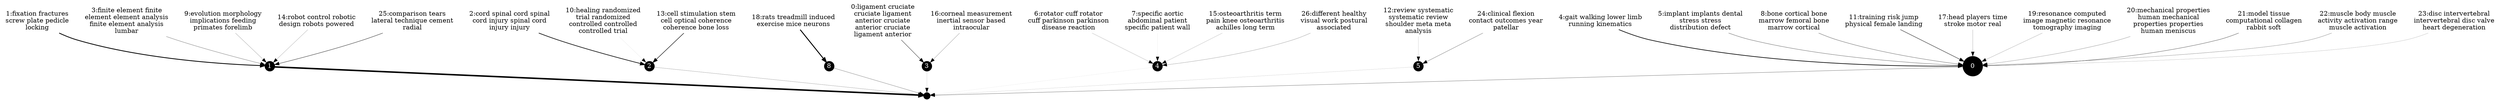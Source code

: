 strict digraph {
	node [shape=point];
	n1_0 -> n2_0 [penwidth=0.40];
	n0_4 -> n1_0 [penwidth=1.35];
	n0_5 -> n1_0 [penwidth=0.45];
	n0_8 -> n1_0 [penwidth=0.45];
	n0_11 -> n1_0 [penwidth=0.71];
	n0_17 -> n1_0 [penwidth=0.23];
	n0_19 -> n1_0 [penwidth=0.21];
	n0_20 -> n1_0 [penwidth=0.28];
	n0_21 -> n1_0 [penwidth=0.48];
	n0_22 -> n1_0 [penwidth=0.31];
	n0_23 -> n1_0 [penwidth=0.16];
	n1_1 -> n2_0 [penwidth=3.26];
	n0_1 -> n1_1 [penwidth=1.69];
	n0_3 -> n1_1 [penwidth=0.37];
	n0_9 -> n1_1 [penwidth=0.25];
	n0_14 -> n1_1 [penwidth=0.21];
	n0_25 -> n1_1 [penwidth=0.64];
	n1_2 -> n2_0 [penwidth=0.24];
	n0_2 -> n1_2 [penwidth=1.30];
	n0_10 -> n1_2 [penwidth=0.05];
	n0_13 -> n1_2 [penwidth=0.97];
	n0_18 -> n1_8 [penwidth=1.97];
	n1_3 -> n2_0 [penwidth=0.12];
	n0_0 -> n1_3 [penwidth=0.64];
	n0_16 -> n1_3 [penwidth=0.27];
	n1_4 -> n2_0 [penwidth=0.04];
	n0_6 -> n1_4 [penwidth=0.18];
	n0_7 -> n1_4 [penwidth=0.04];
	n0_15 -> n1_4 [penwidth=0.17];
	n0_26 -> n1_4 [penwidth=0.25];
	n1_5 -> n2_0 [penwidth=0.11];
	n0_12 -> n1_5 [penwidth=0.13];
	n0_24 -> n1_5 [penwidth=0.37];
	n1_8 -> n2_0 [penwidth=0.33];
	n1_0 [shape=circle,margin="0,0",style=filled,fillcolor=black,fontcolor=white,height=0.60,label="0"]
	n0_4 [label="4:gait walking lower limb
running kinematics",shape=none,fontcolor="black"]
	n0_5 [label="5:implant implants dental
stress stress
distribution defect",shape=none,fontcolor="black"]
	n0_8 [label="8:bone cortical bone
marrow femoral bone
marrow cortical",shape=none,fontcolor="black"]
	n0_11 [label="11:training risk jump
physical female landing",shape=none,fontcolor="black"]
	n0_17 [label="17:head players time
stroke motor real",shape=none,fontcolor="black"]
	n0_19 [label="19:resonance computed
image magnetic resonance
tomography imaging",shape=none,fontcolor="black"]
	n0_20 [label="20:mechanical properties
human mechanical
properties properties
human meniscus",shape=none,fontcolor="black"]
	n0_21 [label="21:model tissue
computational collagen
rabbit soft",shape=none,fontcolor="black"]
	n0_22 [label="22:muscle body muscle
activity activation range
muscle activation",shape=none,fontcolor="black"]
	n0_23 [label="23:disc intervertebral
intervertebral disc valve
heart degeneration",shape=none,fontcolor="black"]
	n1_1 [shape=circle,margin="0,0",style=filled,fillcolor=black,fontcolor=white,height=0.25,label="1"]
	n0_1 [label="1:fixation fractures
screw plate pedicle
locking",shape=none,fontcolor="black"]
	n0_3 [label="3:finite element finite
element element analysis
finite element analysis
lumbar",shape=none,fontcolor="black"]
	n0_9 [label="9:evolution morphology
implications feeding
primates forelimb",shape=none,fontcolor="black"]
	n0_14 [label="14:robot control robotic
design robots powered",shape=none,fontcolor="black"]
	n0_25 [label="25:comparison tears
lateral technique cement
radial",shape=none,fontcolor="black"]
	n1_2 [shape=circle,margin="0,0",style=filled,fillcolor=black,fontcolor=white,height=0.08,label="2"]
	n0_2 [label="2:cord spinal cord spinal
cord injury spinal cord
injury injury",shape=none,fontcolor="black"]
	n0_10 [label="10:healing randomized
trial randomized
controlled controlled
controlled trial",shape=none,fontcolor="black"]
	n0_13 [label="13:cell stimulation stem
cell optical coherence
coherence bone loss",shape=none,fontcolor="black"]
	n0_18 [label="18:rats treadmill induced
exercise mice neurons",shape=none,fontcolor="black"]
	n1_3 [shape=circle,margin="0,0",style=filled,fillcolor=black,fontcolor=white,height=0.02,label="3"]
	n0_0 [label="0:ligament cruciate
cruciate ligament
anterior cruciate
anterior cruciate
ligament anterior",shape=none,fontcolor="black"]
	n0_16 [label="16:corneal measurement
inertial sensor based
intraocular",shape=none,fontcolor="black"]
	n1_4 [shape=circle,margin="0,0",style=filled,fillcolor=black,fontcolor=white,height=0.01,label="4"]
	n0_6 [label="6:rotator cuff rotator
cuff parkinson parkinson
disease reaction",shape=none,fontcolor="black"]
	n0_7 [label="7:specific aortic
abdominal patient
specific patient wall",shape=none,fontcolor="black"]
	n0_15 [label="15:osteoarthritis term
pain knee osteoarthritis
achilles long term",shape=none,fontcolor="black"]
	n0_26 [label="26:different healthy
visual work postural
associated",shape=none,fontcolor="black"]
	n1_5 [shape=circle,margin="0,0",style=filled,fillcolor=black,fontcolor=white,height=0.00,label="5"]
	n0_12 [label="12:review systematic
systematic review
shoulder meta meta
analysis",shape=none,fontcolor="black"]
	n0_24 [label="24:clinical flexion
contact outcomes year
patellar",shape=none,fontcolor="black"]
	n1_8 [shape=circle,margin="0,0",style=filled,fillcolor=black,fontcolor=white,height=-0.00,label="8"]
	n2_0 [shape=point,height=0.20]
}